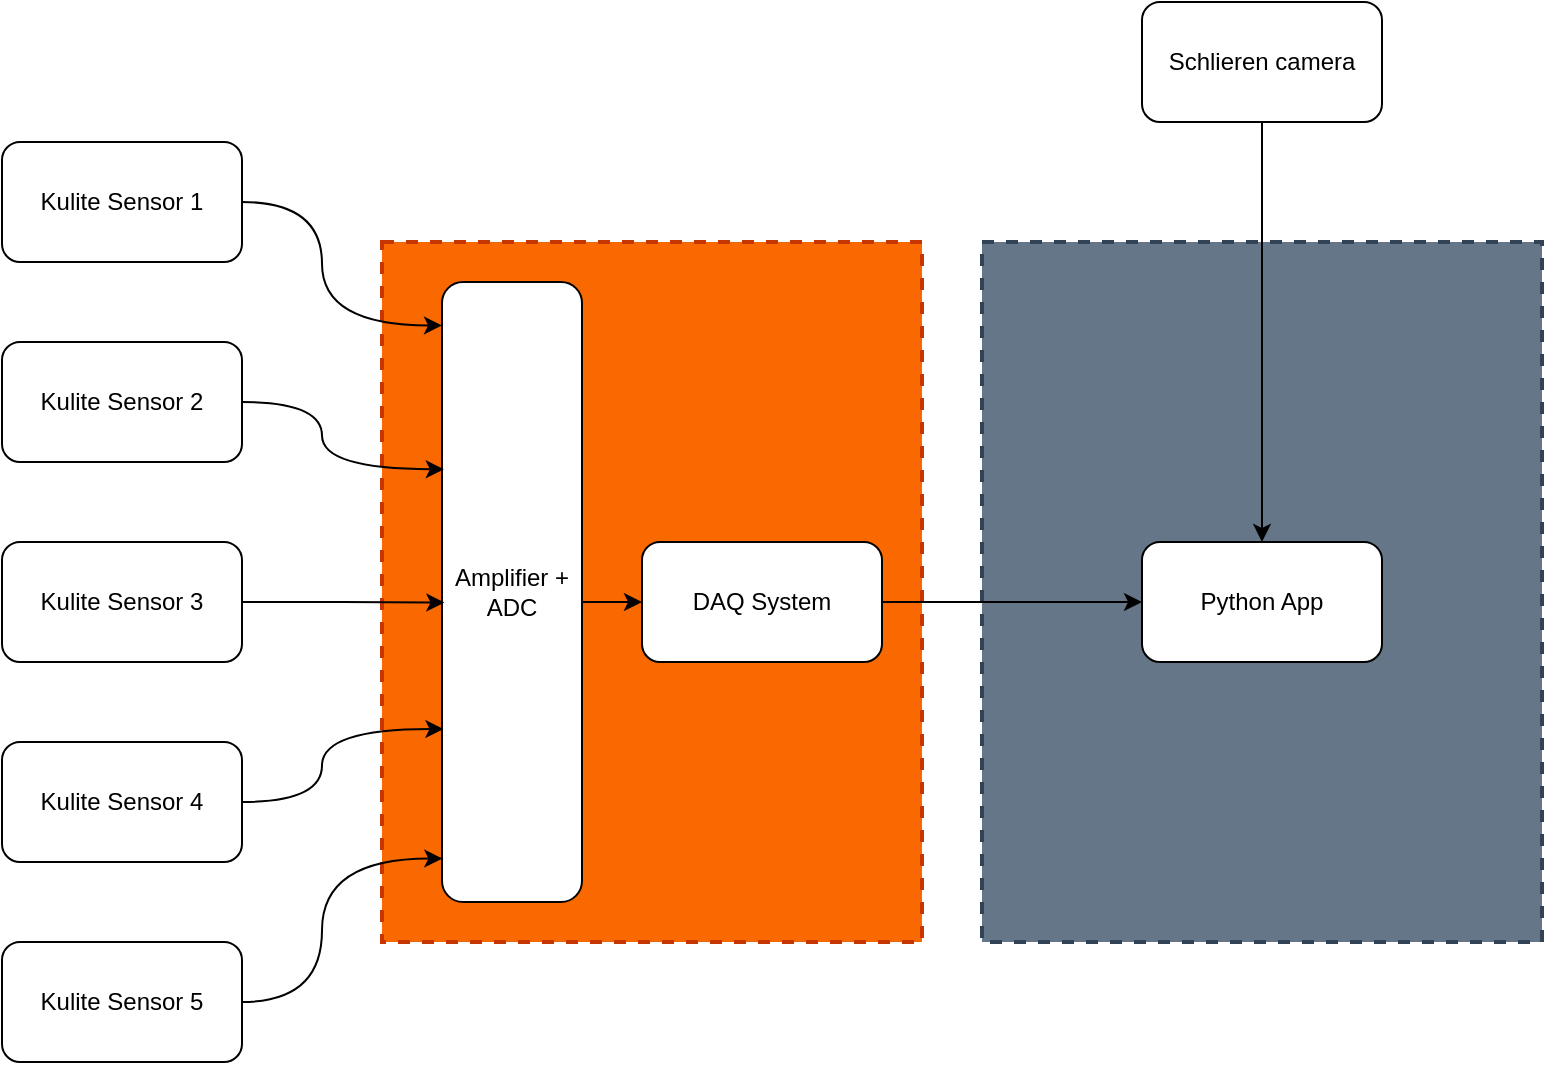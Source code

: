 <mxfile>
    <diagram id="0WSM5Fy1lJjECvJDQ2fH" name="Page-1">
        <mxGraphModel dx="1204" dy="634" grid="1" gridSize="10" guides="1" tooltips="1" connect="1" arrows="1" fold="1" page="1" pageScale="1" pageWidth="3300" pageHeight="2339" math="0" shadow="0">
            <root>
                <mxCell id="0"/>
                <mxCell id="1" parent="0"/>
                <mxCell id="26" value="" style="rounded=0;whiteSpace=wrap;html=1;dashed=1;strokeWidth=2;fillColor=#647687;strokeColor=#314354;fontColor=#ffffff;" parent="1" vertex="1">
                    <mxGeometry x="690" y="190" width="280" height="350" as="geometry"/>
                </mxCell>
                <mxCell id="25" value="" style="rounded=0;whiteSpace=wrap;html=1;fillColor=#fa6800;strokeColor=#C73500;dashed=1;strokeWidth=2;fontColor=#000000;" parent="1" vertex="1">
                    <mxGeometry x="390" y="190" width="270" height="350" as="geometry"/>
                </mxCell>
                <mxCell id="17" style="edgeStyle=orthogonalEdgeStyle;orthogonalLoop=1;jettySize=auto;html=1;entryX=0;entryY=0.07;entryDx=0;entryDy=0;entryPerimeter=0;curved=1;" parent="1" source="2" target="3" edge="1">
                    <mxGeometry relative="1" as="geometry">
                        <Array as="points">
                            <mxPoint x="360" y="170"/>
                            <mxPoint x="360" y="232"/>
                        </Array>
                    </mxGeometry>
                </mxCell>
                <mxCell id="2" value="Kulite Sensor 1" style="rounded=1;whiteSpace=wrap;html=1;" parent="1" vertex="1">
                    <mxGeometry x="200" y="140" width="120" height="60" as="geometry"/>
                </mxCell>
                <mxCell id="6" style="edgeStyle=orthogonalEdgeStyle;rounded=0;orthogonalLoop=1;jettySize=auto;html=1;entryX=0;entryY=0.5;entryDx=0;entryDy=0;" parent="1" source="3" target="5" edge="1">
                    <mxGeometry relative="1" as="geometry">
                        <Array as="points">
                            <mxPoint x="510" y="370"/>
                            <mxPoint x="510" y="370"/>
                        </Array>
                    </mxGeometry>
                </mxCell>
                <mxCell id="3" value="Amplifier + ADC" style="rounded=1;whiteSpace=wrap;html=1;" parent="1" vertex="1">
                    <mxGeometry x="420" y="210" width="70" height="310" as="geometry"/>
                </mxCell>
                <mxCell id="8" value="" style="edgeStyle=orthogonalEdgeStyle;rounded=0;orthogonalLoop=1;jettySize=auto;html=1;" parent="1" source="5" target="7" edge="1">
                    <mxGeometry relative="1" as="geometry"/>
                </mxCell>
                <mxCell id="5" value="DAQ System" style="rounded=1;whiteSpace=wrap;html=1;" parent="1" vertex="1">
                    <mxGeometry x="520" y="340" width="120" height="60" as="geometry"/>
                </mxCell>
                <mxCell id="7" value="Python App" style="whiteSpace=wrap;html=1;rounded=1;" parent="1" vertex="1">
                    <mxGeometry x="770" y="340" width="120" height="60" as="geometry"/>
                </mxCell>
                <mxCell id="18" style="edgeStyle=orthogonalEdgeStyle;orthogonalLoop=1;jettySize=auto;html=1;entryX=0.013;entryY=0.302;entryDx=0;entryDy=0;entryPerimeter=0;curved=1;" parent="1" source="9" target="3" edge="1">
                    <mxGeometry relative="1" as="geometry">
                        <Array as="points">
                            <mxPoint x="360" y="270"/>
                            <mxPoint x="360" y="304"/>
                        </Array>
                    </mxGeometry>
                </mxCell>
                <mxCell id="9" value="Kulite Sensor 2" style="rounded=1;whiteSpace=wrap;html=1;" parent="1" vertex="1">
                    <mxGeometry x="200" y="240" width="120" height="60" as="geometry"/>
                </mxCell>
                <mxCell id="24" style="edgeStyle=orthogonalEdgeStyle;rounded=0;orthogonalLoop=1;jettySize=auto;html=1;entryX=0.017;entryY=0.517;entryDx=0;entryDy=0;entryPerimeter=0;" parent="1" source="10" target="3" edge="1">
                    <mxGeometry relative="1" as="geometry"/>
                </mxCell>
                <mxCell id="10" value="Kulite Sensor 3" style="rounded=1;whiteSpace=wrap;html=1;" parent="1" vertex="1">
                    <mxGeometry x="200" y="340" width="120" height="60" as="geometry"/>
                </mxCell>
                <mxCell id="21" style="edgeStyle=orthogonalEdgeStyle;orthogonalLoop=1;jettySize=auto;html=1;entryX=0.01;entryY=0.721;entryDx=0;entryDy=0;entryPerimeter=0;curved=1;" parent="1" source="11" target="3" edge="1">
                    <mxGeometry relative="1" as="geometry">
                        <Array as="points">
                            <mxPoint x="360" y="470"/>
                            <mxPoint x="360" y="434"/>
                        </Array>
                    </mxGeometry>
                </mxCell>
                <mxCell id="11" value="Kulite Sensor 4" style="rounded=1;whiteSpace=wrap;html=1;" parent="1" vertex="1">
                    <mxGeometry x="200" y="440" width="120" height="60" as="geometry"/>
                </mxCell>
                <mxCell id="22" style="edgeStyle=orthogonalEdgeStyle;orthogonalLoop=1;jettySize=auto;html=1;entryX=0.002;entryY=0.93;entryDx=0;entryDy=0;entryPerimeter=0;curved=1;" parent="1" source="12" target="3" edge="1">
                    <mxGeometry relative="1" as="geometry">
                        <Array as="points">
                            <mxPoint x="360" y="570"/>
                            <mxPoint x="360" y="498"/>
                        </Array>
                    </mxGeometry>
                </mxCell>
                <mxCell id="12" value="Kulite Sensor 5" style="rounded=1;whiteSpace=wrap;html=1;" parent="1" vertex="1">
                    <mxGeometry x="200" y="540" width="120" height="60" as="geometry"/>
                </mxCell>
                <mxCell id="29" style="edgeStyle=orthogonalEdgeStyle;rounded=0;orthogonalLoop=1;jettySize=auto;html=1;" parent="1" source="28" target="7" edge="1">
                    <mxGeometry relative="1" as="geometry"/>
                </mxCell>
                <mxCell id="28" value="Schlieren camera" style="rounded=1;whiteSpace=wrap;html=1;" parent="1" vertex="1">
                    <mxGeometry x="770" y="70" width="120" height="60" as="geometry"/>
                </mxCell>
            </root>
        </mxGraphModel>
    </diagram>
</mxfile>